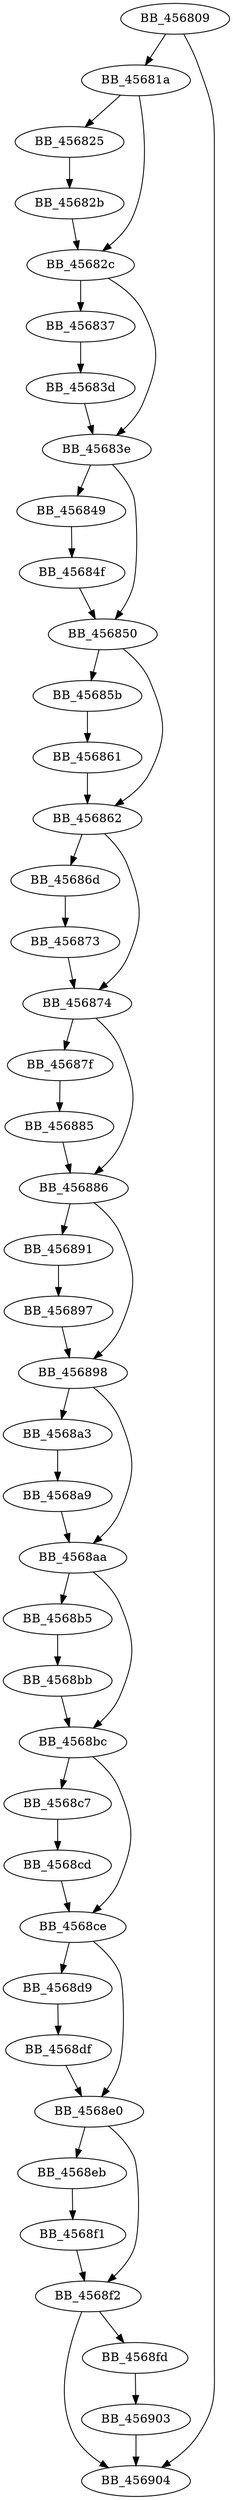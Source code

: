 DiGraph sub_456809{
BB_456809->BB_45681a
BB_456809->BB_456904
BB_45681a->BB_456825
BB_45681a->BB_45682c
BB_456825->BB_45682b
BB_45682b->BB_45682c
BB_45682c->BB_456837
BB_45682c->BB_45683e
BB_456837->BB_45683d
BB_45683d->BB_45683e
BB_45683e->BB_456849
BB_45683e->BB_456850
BB_456849->BB_45684f
BB_45684f->BB_456850
BB_456850->BB_45685b
BB_456850->BB_456862
BB_45685b->BB_456861
BB_456861->BB_456862
BB_456862->BB_45686d
BB_456862->BB_456874
BB_45686d->BB_456873
BB_456873->BB_456874
BB_456874->BB_45687f
BB_456874->BB_456886
BB_45687f->BB_456885
BB_456885->BB_456886
BB_456886->BB_456891
BB_456886->BB_456898
BB_456891->BB_456897
BB_456897->BB_456898
BB_456898->BB_4568a3
BB_456898->BB_4568aa
BB_4568a3->BB_4568a9
BB_4568a9->BB_4568aa
BB_4568aa->BB_4568b5
BB_4568aa->BB_4568bc
BB_4568b5->BB_4568bb
BB_4568bb->BB_4568bc
BB_4568bc->BB_4568c7
BB_4568bc->BB_4568ce
BB_4568c7->BB_4568cd
BB_4568cd->BB_4568ce
BB_4568ce->BB_4568d9
BB_4568ce->BB_4568e0
BB_4568d9->BB_4568df
BB_4568df->BB_4568e0
BB_4568e0->BB_4568eb
BB_4568e0->BB_4568f2
BB_4568eb->BB_4568f1
BB_4568f1->BB_4568f2
BB_4568f2->BB_4568fd
BB_4568f2->BB_456904
BB_4568fd->BB_456903
BB_456903->BB_456904
}
